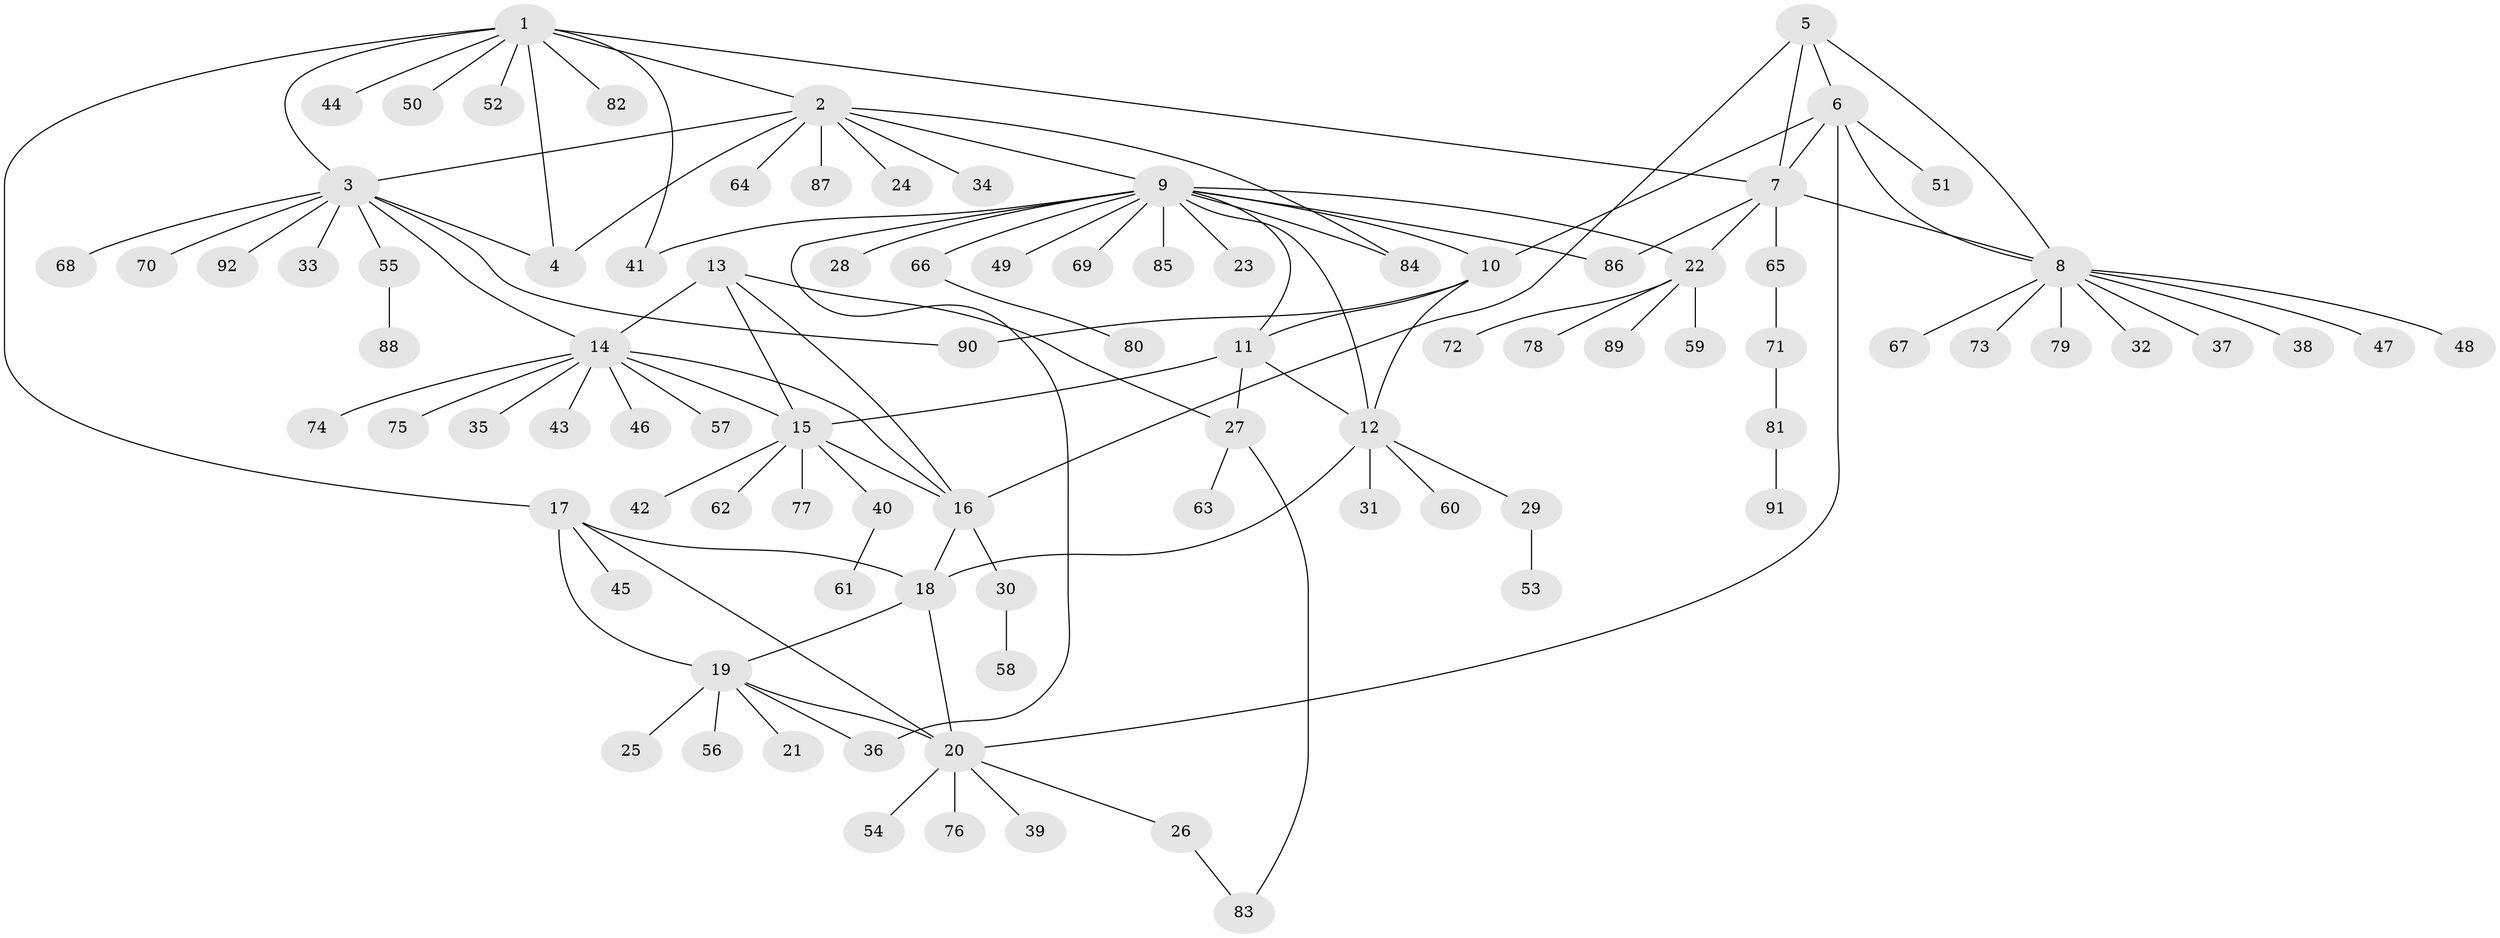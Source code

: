 // Generated by graph-tools (version 1.1) at 2025/16/03/09/25 04:16:05]
// undirected, 92 vertices, 120 edges
graph export_dot {
graph [start="1"]
  node [color=gray90,style=filled];
  1;
  2;
  3;
  4;
  5;
  6;
  7;
  8;
  9;
  10;
  11;
  12;
  13;
  14;
  15;
  16;
  17;
  18;
  19;
  20;
  21;
  22;
  23;
  24;
  25;
  26;
  27;
  28;
  29;
  30;
  31;
  32;
  33;
  34;
  35;
  36;
  37;
  38;
  39;
  40;
  41;
  42;
  43;
  44;
  45;
  46;
  47;
  48;
  49;
  50;
  51;
  52;
  53;
  54;
  55;
  56;
  57;
  58;
  59;
  60;
  61;
  62;
  63;
  64;
  65;
  66;
  67;
  68;
  69;
  70;
  71;
  72;
  73;
  74;
  75;
  76;
  77;
  78;
  79;
  80;
  81;
  82;
  83;
  84;
  85;
  86;
  87;
  88;
  89;
  90;
  91;
  92;
  1 -- 2;
  1 -- 3;
  1 -- 4;
  1 -- 7;
  1 -- 17;
  1 -- 41;
  1 -- 44;
  1 -- 50;
  1 -- 52;
  1 -- 82;
  2 -- 3;
  2 -- 4;
  2 -- 9;
  2 -- 24;
  2 -- 34;
  2 -- 64;
  2 -- 84;
  2 -- 87;
  3 -- 4;
  3 -- 14;
  3 -- 33;
  3 -- 55;
  3 -- 68;
  3 -- 70;
  3 -- 90;
  3 -- 92;
  5 -- 6;
  5 -- 7;
  5 -- 8;
  5 -- 16;
  6 -- 7;
  6 -- 8;
  6 -- 10;
  6 -- 20;
  6 -- 51;
  7 -- 8;
  7 -- 22;
  7 -- 65;
  7 -- 86;
  8 -- 32;
  8 -- 37;
  8 -- 38;
  8 -- 47;
  8 -- 48;
  8 -- 67;
  8 -- 73;
  8 -- 79;
  9 -- 10;
  9 -- 11;
  9 -- 12;
  9 -- 22;
  9 -- 23;
  9 -- 28;
  9 -- 36;
  9 -- 41;
  9 -- 49;
  9 -- 66;
  9 -- 69;
  9 -- 84;
  9 -- 85;
  9 -- 86;
  10 -- 11;
  10 -- 12;
  10 -- 90;
  11 -- 12;
  11 -- 15;
  11 -- 27;
  12 -- 18;
  12 -- 29;
  12 -- 31;
  12 -- 60;
  13 -- 14;
  13 -- 15;
  13 -- 16;
  13 -- 27;
  14 -- 15;
  14 -- 16;
  14 -- 35;
  14 -- 43;
  14 -- 46;
  14 -- 57;
  14 -- 74;
  14 -- 75;
  15 -- 16;
  15 -- 40;
  15 -- 42;
  15 -- 62;
  15 -- 77;
  16 -- 18;
  16 -- 30;
  17 -- 18;
  17 -- 19;
  17 -- 20;
  17 -- 45;
  18 -- 19;
  18 -- 20;
  19 -- 20;
  19 -- 21;
  19 -- 25;
  19 -- 36;
  19 -- 56;
  20 -- 26;
  20 -- 39;
  20 -- 54;
  20 -- 76;
  22 -- 59;
  22 -- 72;
  22 -- 78;
  22 -- 89;
  26 -- 83;
  27 -- 63;
  27 -- 83;
  29 -- 53;
  30 -- 58;
  40 -- 61;
  55 -- 88;
  65 -- 71;
  66 -- 80;
  71 -- 81;
  81 -- 91;
}
